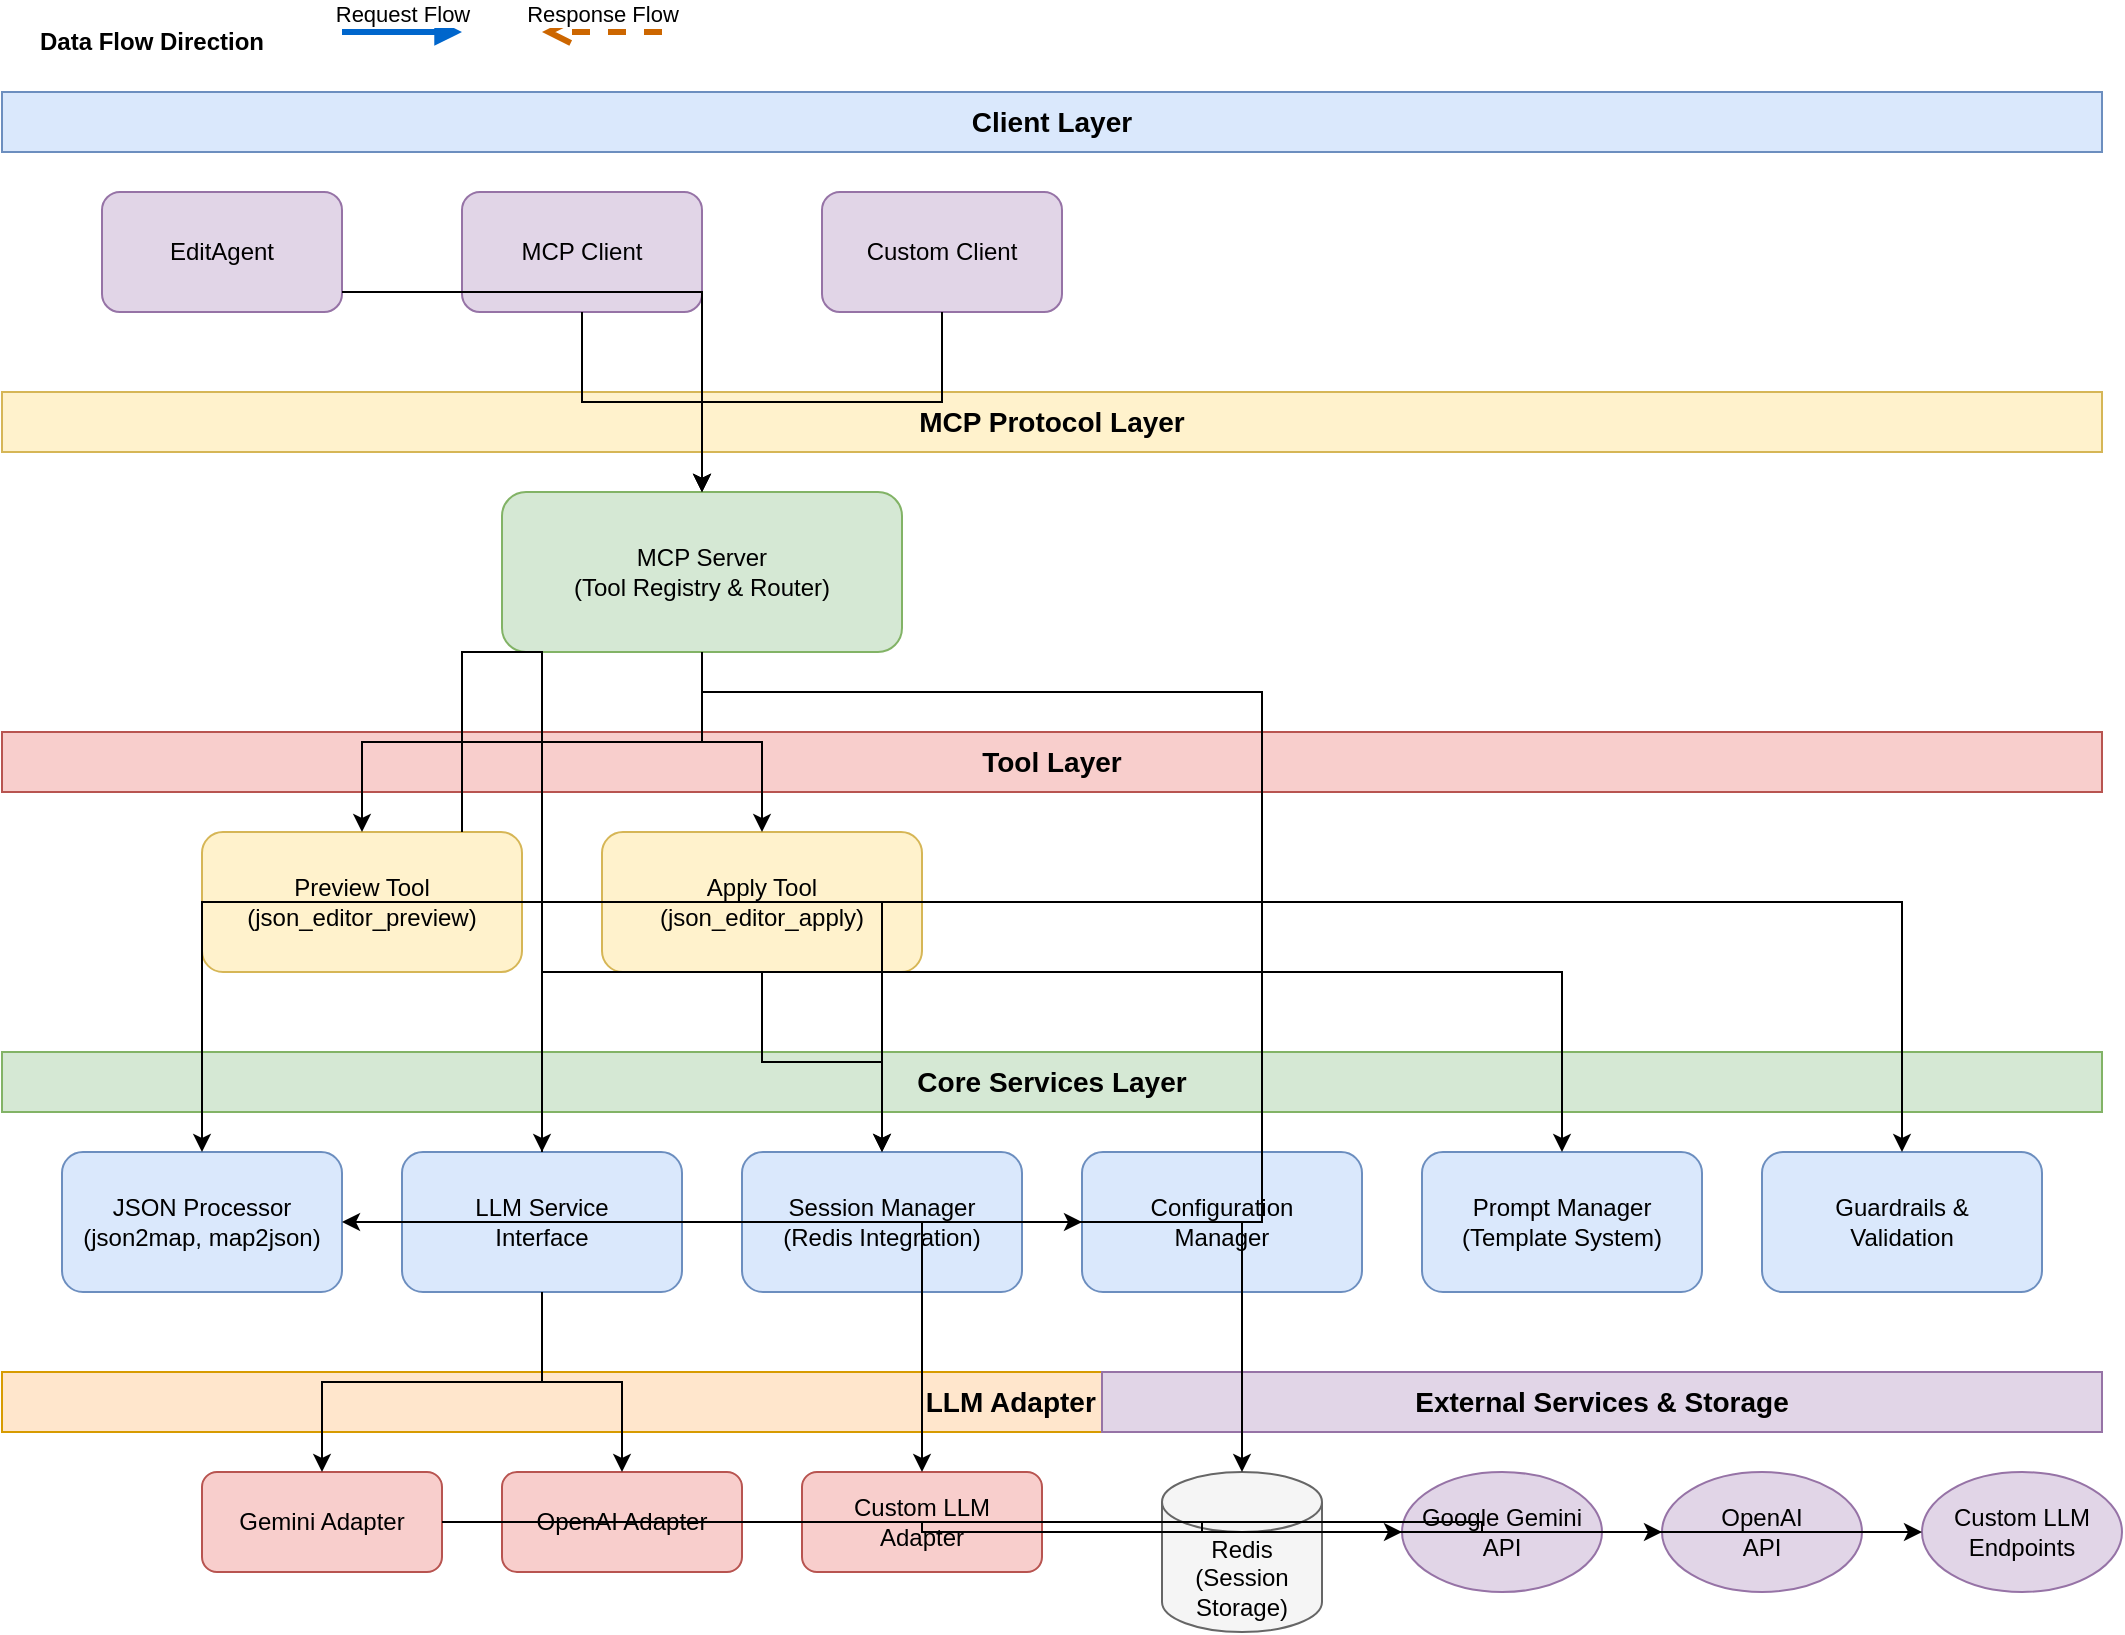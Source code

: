 <mxfile>
    <diagram name="Complete System Architecture" id="system-arch">
        <mxGraphModel dx="1153" dy="662" grid="1" gridSize="10" guides="1" tooltips="1" connect="1" arrows="1" fold="1" page="1" pageScale="1" pageWidth="1169" pageHeight="827" math="0" shadow="0">
            <root>
                <mxCell id="0"/>
                <mxCell id="1" parent="0"/>
                <mxCell id="client-layer" value="Client Layer" style="rounded=0;whiteSpace=wrap;html=1;fillColor=#dae8fc;strokeColor=#6c8ebf;fontStyle=1;fontSize=14;" vertex="1" parent="1">
                    <mxGeometry x="50" y="50" width="1050" height="30" as="geometry"/>
                </mxCell>
                <mxCell id="editagent" value="EditAgent" style="rounded=1;whiteSpace=wrap;html=1;fillColor=#e1d5e7;strokeColor=#9673a6;" vertex="1" parent="1">
                    <mxGeometry x="100" y="100" width="120" height="60" as="geometry"/>
                </mxCell>
                <mxCell id="apply-tool" value="Apply Tool&#xa;(json_editor_apply)" style="rounded=1;whiteSpace=wrap;html=1;fillColor=#fff2cc;strokeColor=#d6b656;" parent="1" vertex="1">
                    <mxGeometry x="350" y="420" width="160" height="70" as="geometry"/>
                </mxCell>
                <mxCell id="mcp-client" value="MCP Client" style="rounded=1;whiteSpace=wrap;html=1;fillColor=#e1d5e7;strokeColor=#9673a6;" vertex="1" parent="1">
                    <mxGeometry x="280" y="100" width="120" height="60" as="geometry"/>
                </mxCell>
                <mxCell id="services-layer" value="Core Services Layer" style="rounded=0;whiteSpace=wrap;html=1;fillColor=#d5e8d4;strokeColor=#82b366;fontStyle=1;fontSize=14;" vertex="1" parent="1">
                    <mxGeometry x="50" y="530" width="1050" height="30" as="geometry"/>
                </mxCell>
                <mxCell id="custom-client" value="Custom Client" style="rounded=1;whiteSpace=wrap;html=1;fillColor=#e1d5e7;strokeColor=#9673a6;" vertex="1" parent="1">
                    <mxGeometry x="460" y="100" width="120" height="60" as="geometry"/>
                </mxCell>
                <mxCell id="json-processor" value="JSON Processor&#xa;(json2map, map2json)" style="rounded=1;whiteSpace=wrap;html=1;fillColor=#dae8fc;strokeColor=#6c8ebf;" parent="1" vertex="1">
                    <mxGeometry x="80" y="580" width="140" height="70" as="geometry"/>
                </mxCell>
                <mxCell id="protocol-layer" value="MCP Protocol Layer" style="rounded=0;whiteSpace=wrap;html=1;fillColor=#fff2cc;strokeColor=#d6b656;fontStyle=1;fontSize=14;" vertex="1" parent="1">
                    <mxGeometry x="50" y="200" width="1050" height="30" as="geometry"/>
                </mxCell>
                <mxCell id="llm-interface" value="LLM Service&#xa;Interface" style="rounded=1;whiteSpace=wrap;html=1;fillColor=#dae8fc;strokeColor=#6c8ebf;" parent="1" vertex="1">
                    <mxGeometry x="250" y="580" width="140" height="70" as="geometry"/>
                </mxCell>
                <mxCell id="mcp-server" value="MCP Server&#xa;(Tool Registry &amp; Router)" style="rounded=1;whiteSpace=wrap;html=1;fillColor=#d5e8d4;strokeColor=#82b366;" vertex="1" parent="1">
                    <mxGeometry x="300" y="250" width="200" height="80" as="geometry"/>
                </mxCell>
                <mxCell id="session-manager" value="Session Manager&#xa;(Redis Integration)" style="rounded=1;whiteSpace=wrap;html=1;fillColor=#dae8fc;strokeColor=#6c8ebf;" parent="1" vertex="1">
                    <mxGeometry x="420" y="580" width="140" height="70" as="geometry"/>
                </mxCell>
                <mxCell id="tool-layer" value="Tool Layer" style="rounded=0;whiteSpace=wrap;html=1;fillColor=#f8cecc;strokeColor=#b85450;fontStyle=1;fontSize=14;" vertex="1" parent="1">
                    <mxGeometry x="50" y="370" width="1050" height="30" as="geometry"/>
                </mxCell>
                <mxCell id="config-manager" value="Configuration&#xa;Manager" style="rounded=1;whiteSpace=wrap;html=1;fillColor=#dae8fc;strokeColor=#6c8ebf;" parent="1" vertex="1">
                    <mxGeometry x="590" y="580" width="140" height="70" as="geometry"/>
                </mxCell>
                <mxCell id="preview-tool" value="Preview Tool&#xa;(json_editor_preview)" style="rounded=1;whiteSpace=wrap;html=1;fillColor=#fff2cc;strokeColor=#d6b656;" parent="1" vertex="1">
                    <mxGeometry x="150" y="420" width="160" height="70" as="geometry"/>
                </mxCell>
                <mxCell id="prompt-manager" value="Prompt Manager&#xa;(Template System)" style="rounded=1;whiteSpace=wrap;html=1;fillColor=#dae8fc;strokeColor=#6c8ebf;" vertex="1" parent="1">
                    <mxGeometry x="760" y="580" width="140" height="70" as="geometry"/>
                </mxCell>
                <mxCell id="guardrails" value="Guardrails &amp;&#xa;Validation" style="rounded=1;whiteSpace=wrap;html=1;fillColor=#dae8fc;strokeColor=#6c8ebf;" vertex="1" parent="1">
                    <mxGeometry x="930" y="580" width="140" height="70" as="geometry"/>
                </mxCell>
                <mxCell id="adapter-layer" value="LLM Adapter Layer" style="rounded=0;whiteSpace=wrap;html=1;fillColor=#ffe6cc;strokeColor=#d79b00;fontStyle=1;fontSize=14;" vertex="1" parent="1">
                    <mxGeometry x="50" y="690" width="1050" height="30" as="geometry"/>
                </mxCell>
                <mxCell id="gemini-adapter" value="Gemini Adapter" style="rounded=1;whiteSpace=wrap;html=1;fillColor=#f8cecc;strokeColor=#b85450;" parent="1" vertex="1">
                    <mxGeometry x="150" y="740" width="120" height="50" as="geometry"/>
                </mxCell>
                <mxCell id="openai-adapter" value="OpenAI Adapter" style="rounded=1;whiteSpace=wrap;html=1;fillColor=#f8cecc;strokeColor=#b85450;" parent="1" vertex="1">
                    <mxGeometry x="300" y="740" width="120" height="50" as="geometry"/>
                </mxCell>
                <mxCell id="custom-adapter" value="Custom LLM&#xa;Adapter" style="rounded=1;whiteSpace=wrap;html=1;fillColor=#f8cecc;strokeColor=#b85450;" parent="1" vertex="1">
                    <mxGeometry x="450" y="740" width="120" height="50" as="geometry"/>
                </mxCell>
                <mxCell id="external-layer" value="External Services &amp; Storage" style="rounded=0;whiteSpace=wrap;html=1;fillColor=#e1d5e7;strokeColor=#9673a6;fontStyle=1;fontSize=14;" vertex="1" parent="1">
                    <mxGeometry x="600" y="690" width="500" height="30" as="geometry"/>
                </mxCell>
                <mxCell id="redis" value="Redis&#xa;(Session Storage)" style="shape=cylinder3;whiteSpace=wrap;html=1;boundedLbl=1;backgroundOutline=1;size=15;fillColor=#f5f5f5;strokeColor=#666666;" parent="1" vertex="1">
                    <mxGeometry x="630" y="740" width="80" height="80" as="geometry"/>
                </mxCell>
                <mxCell id="gemini-api" value="Google Gemini&#xa;API" style="ellipse;whiteSpace=wrap;html=1;fillColor=#e1d5e7;strokeColor=#9673a6;" vertex="1" parent="1">
                    <mxGeometry x="750" y="740" width="100" height="60" as="geometry"/>
                </mxCell>
                <mxCell id="openai-api" value="OpenAI&#xa;API" style="ellipse;whiteSpace=wrap;html=1;fillColor=#e1d5e7;strokeColor=#9673a6;" vertex="1" parent="1">
                    <mxGeometry x="880" y="740" width="100" height="60" as="geometry"/>
                </mxCell>
                <mxCell id="custom-llm" value="Custom LLM&#xa;Endpoints" style="ellipse;whiteSpace=wrap;html=1;fillColor=#e1d5e7;strokeColor=#9673a6;" vertex="1" parent="1">
                    <mxGeometry x="1010" y="740" width="100" height="60" as="geometry"/>
                </mxCell>
                <mxCell id="conn1" style="edgeStyle=orthogonalEdgeStyle;rounded=0;orthogonalLoop=1;jettySize=auto;html=1;" parent="1" source="editagent" target="mcp-server" edge="1">
                    <mxGeometry relative="1" as="geometry">
                        <Array as="points">
                            <mxPoint x="400" y="150"/>
                        </Array>
                    </mxGeometry>
                </mxCell>
                <mxCell id="conn2" style="edgeStyle=orthogonalEdgeStyle;rounded=0;orthogonalLoop=1;jettySize=auto;html=1;" parent="1" source="mcp-client" target="mcp-server" edge="1">
                    <mxGeometry relative="1" as="geometry"/>
                </mxCell>
                <mxCell id="conn3" style="edgeStyle=orthogonalEdgeStyle;rounded=0;orthogonalLoop=1;jettySize=auto;html=1;" parent="1" source="custom-client" target="mcp-server" edge="1">
                    <mxGeometry relative="1" as="geometry"/>
                </mxCell>
                <mxCell id="conn4" style="edgeStyle=orthogonalEdgeStyle;rounded=0;orthogonalLoop=1;jettySize=auto;html=1;" parent="1" source="mcp-server" target="preview-tool" edge="1">
                    <mxGeometry relative="1" as="geometry"/>
                </mxCell>
                <mxCell id="conn5" style="edgeStyle=orthogonalEdgeStyle;rounded=0;orthogonalLoop=1;jettySize=auto;html=1;" parent="1" source="mcp-server" target="apply-tool" edge="1">
                    <mxGeometry relative="1" as="geometry"/>
                </mxCell>
                <mxCell id="conn6" style="edgeStyle=orthogonalEdgeStyle;rounded=0;orthogonalLoop=1;jettySize=auto;html=1;" parent="1" target="json-processor" edge="1">
                    <mxGeometry relative="1" as="geometry">
                        <mxPoint x="400" y="350" as="sourcePoint"/>
                        <mxPoint x="680" y="400" as="targetPoint"/>
                        <Array as="points">
                            <mxPoint x="400" y="350"/>
                            <mxPoint x="680" y="350"/>
                        </Array>
                    </mxGeometry>
                </mxCell>
                <mxCell id="conn7" style="edgeStyle=orthogonalEdgeStyle;rounded=0;orthogonalLoop=1;jettySize=auto;html=1;" parent="1" source="preview-tool" target="llm-interface" edge="1">
                    <mxGeometry relative="1" as="geometry">
                        <mxPoint x="680" y="330" as="sourcePoint"/>
                        <mxPoint x="280" y="400" as="targetPoint"/>
                        <Array as="points">
                            <mxPoint x="280" y="330"/>
                        </Array>
                    </mxGeometry>
                </mxCell>
                <mxCell id="conn8" style="edgeStyle=orthogonalEdgeStyle;rounded=0;orthogonalLoop=1;jettySize=auto;html=1;" parent="1" source="preview-tool" target="session-manager" edge="1">
                    <mxGeometry relative="1" as="geometry"/>
                </mxCell>
                <mxCell id="conn9" style="edgeStyle=orthogonalEdgeStyle;rounded=0;orthogonalLoop=1;jettySize=auto;html=1;" parent="1" source="apply-tool" target="json-processor" edge="1">
                    <mxGeometry relative="1" as="geometry"/>
                </mxCell>
                <mxCell id="conn10" style="edgeStyle=orthogonalEdgeStyle;rounded=0;orthogonalLoop=1;jettySize=auto;html=1;" parent="1" source="apply-tool" target="session-manager" edge="1">
                    <mxGeometry relative="1" as="geometry"/>
                </mxCell>
                <mxCell id="conn11" style="edgeStyle=orthogonalEdgeStyle;rounded=0;orthogonalLoop=1;jettySize=auto;html=1;" parent="1" source="llm-interface" target="config-manager" edge="1">
                    <mxGeometry relative="1" as="geometry"/>
                </mxCell>
                <mxCell id="conn12" style="edgeStyle=orthogonalEdgeStyle;rounded=0;orthogonalLoop=1;jettySize=auto;html=1;" parent="1" source="llm-interface" target="prompt-manager" edge="1">
                    <mxGeometry relative="1" as="geometry">
                        <Array as="points">
                            <mxPoint x="710" y="490"/>
                            <mxPoint x="710" y="490"/>
                        </Array>
                    </mxGeometry>
                </mxCell>
                <mxCell id="conn13" style="edgeStyle=orthogonalEdgeStyle;rounded=0;orthogonalLoop=1;jettySize=auto;html=1;" parent="1" source="preview-tool" target="guardrails" edge="1">
                    <mxGeometry relative="1" as="geometry"/>
                </mxCell>
                <mxCell id="conn14" style="edgeStyle=orthogonalEdgeStyle;rounded=0;orthogonalLoop=1;jettySize=auto;html=1;" parent="1" source="llm-interface" target="gemini-adapter" edge="1">
                    <mxGeometry relative="1" as="geometry"/>
                </mxCell>
                <mxCell id="conn15" style="edgeStyle=orthogonalEdgeStyle;rounded=0;orthogonalLoop=1;jettySize=auto;html=1;" parent="1" source="llm-interface" target="openai-adapter" edge="1">
                    <mxGeometry relative="1" as="geometry"/>
                </mxCell>
                <mxCell id="conn16" style="edgeStyle=orthogonalEdgeStyle;rounded=0;orthogonalLoop=1;jettySize=auto;html=1;" edge="1" parent="1" source="llm-interface" target="custom-adapter">
                    <mxGeometry relative="1" as="geometry"/>
                </mxCell>
                <mxCell id="conn17" style="edgeStyle=orthogonalEdgeStyle;rounded=0;orthogonalLoop=1;jettySize=auto;html=1;" edge="1" parent="1" source="session-manager" target="redis">
                    <mxGeometry relative="1" as="geometry"/>
                </mxCell>
                <mxCell id="conn18" style="edgeStyle=orthogonalEdgeStyle;rounded=0;orthogonalLoop=1;jettySize=auto;html=1;" edge="1" parent="1" source="gemini-adapter" target="gemini-api">
                    <mxGeometry relative="1" as="geometry"/>
                </mxCell>
                <mxCell id="conn19" style="edgeStyle=orthogonalEdgeStyle;rounded=0;orthogonalLoop=1;jettySize=auto;html=1;" edge="1" parent="1" source="openai-adapter" target="openai-api">
                    <mxGeometry relative="1" as="geometry"/>
                </mxCell>
                <mxCell id="conn20" style="edgeStyle=orthogonalEdgeStyle;rounded=0;orthogonalLoop=1;jettySize=auto;html=1;" edge="1" parent="1" source="custom-adapter" target="custom-llm">
                    <mxGeometry relative="1" as="geometry"/>
                </mxCell>
                <mxCell id="data-flow-label" value="Data Flow Direction" style="text;html=1;strokeColor=none;fillColor=none;align=center;verticalAlign=middle;whiteSpace=wrap;rounded=0;fontStyle=1;fontSize=12;" vertex="1" parent="1">
                    <mxGeometry x="50" y="10" width="150" height="30" as="geometry"/>
                </mxCell>
                <mxCell id="request-arrow" value="Request Flow" style="html=1;verticalAlign=bottom;endArrow=block;edgeStyle=elbowEdgeStyle;elbow=vertical;curved=0;rounded=0;strokeColor=#0066cc;strokeWidth=3;" edge="1" parent="1">
                    <mxGeometry relative="1" as="geometry">
                        <mxPoint x="220" y="20" as="sourcePoint"/>
                        <mxPoint x="280" y="20" as="targetPoint"/>
                    </mxGeometry>
                </mxCell>
                <mxCell id="response-arrow" value="Response Flow" style="html=1;verticalAlign=bottom;endArrow=open;dashed=1;endSize=8;edgeStyle=elbowEdgeStyle;elbow=vertical;curved=0;rounded=0;strokeColor=#cc6600;strokeWidth=3;" edge="1" parent="1">
                    <mxGeometry relative="1" as="geometry">
                        <mxPoint x="380" y="20" as="sourcePoint"/>
                        <mxPoint x="320" y="20" as="targetPoint"/>
                    </mxGeometry>
                </mxCell>
            </root>
        </mxGraphModel>
    </diagram>
    <diagram name="Data Flow Architecture" id="data-flow-arch">
        <mxGraphModel dx="1422" dy="794" grid="1" gridSize="10" guides="1" tooltips="1" connect="1" arrows="1" fold="1" page="1" pageScale="1" pageWidth="1169" pageHeight="827" math="0" shadow="0">
            <root>
                <mxCell id="0"/>
                <mxCell id="1" parent="0"/>
                <!-- Input Stage -->
                <mxCell id="input-stage" value="Input Stage" style="rounded=0;whiteSpace=wrap;html=1;fillColor=#dae8fc;strokeColor=#6c8ebf;fontStyle=1;fontSize=14;" vertex="1" parent="1">
                    <mxGeometry x="50" y="50" width="1050" height="30" as="geometry"/>
                </mxCell>
                <mxCell id="json-input" value="JSON Document" style="rounded=1;whiteSpace=wrap;html=1;fillColor=#e1d5e7;strokeColor=#9673a6;" vertex="1" parent="1">
                    <mxGeometry x="100" y="100" width="120" height="60" as="geometry"/>
                </mxCell>
                <mxCell id="instruction-input" value="Natural Language&#xa;Instruction" style="rounded=1;whiteSpace=wrap;html=1;fillColor=#e1d5e7;strokeColor=#9673a6;" vertex="1" parent="1">
                    <mxGeometry x="280" y="100" width="120" height="60" as="geometry"/>
                </mxCell>
                <!-- Processing Stage -->
                <mxCell id="processing-stage" value="Processing Stage" style="rounded=0;whiteSpace=wrap;html=1;fillColor=#fff2cc;strokeColor=#d6b656;fontStyle=1;fontSize=14;" vertex="1" parent="1">
                    <mxGeometry x="50" y="200" width="1050" height="30" as="geometry"/>
                </mxCell>
                <mxCell id="validation" value="Input Validation&#xa;&amp; Guardrails" style="rounded=1;whiteSpace=wrap;html=1;fillColor=#f8cecc;strokeColor=#b85450;" vertex="1" parent="1">
                    <mxGeometry x="100" y="250" width="120" height="60" as="geometry"/>
                </mxCell>
                <mxCell id="json-parse" value="JSON Parser&#xa;(json2map)" style="rounded=1;whiteSpace=wrap;html=1;fillColor=#d5e8d4;strokeColor=#82b366;" vertex="1" parent="1">
                    <mxGeometry x="280" y="250" width="120" height="60" as="geometry"/>
                </mxCell>
                <mxCell id="map-format" value="Map Format&#xa;[{id, path, value}]" style="rounded=1;whiteSpace=wrap;html=1;fillColor=#ffe6cc;strokeColor=#d79b00;" vertex="1" parent="1">
                    <mxGeometry x="460" y="250" width="140" height="60" as="geometry"/>
                </mxCell>
                <!-- Analysis Stage -->
                <mxCell id="analysis-stage" value="Analysis Stage" style="rounded=0;whiteSpace=wrap;html=1;fillColor=#d5e8d4;strokeColor=#82b366;fontStyle=1;fontSize=14;" vertex="1" parent="1">
                    <mxGeometry x="50" y="350" width="1050" height="30" as="geometry"/>
                </mxCell>
                <mxCell id="prompt-build" value="Prompt Building&#xa;&amp; Templating" style="rounded=1;whiteSpace=wrap;html=1;fillColor=#dae8fc;strokeColor=#6c8ebf;" vertex="1" parent="1">
                    <mxGeometry x="100" y="400" width="120" height="60" as="geometry"/>
                </mxCell>
                <mxCell id="llm-analysis" value="LLM Analysis&#xa;&amp; Processing" style="rounded=1;whiteSpace=wrap;html=1;fillColor=#f8cecc;strokeColor=#b85450;" vertex="1" parent="1">
                    <mxGeometry x="280" y="400" width="120" height="60" as="geometry"/>
                </mxCell>
                <mxCell id="change-extraction" value="Change Extraction&#xa;&amp; Validation" style="rounded=1;whiteSpace=wrap;html=1;fillColor=#e1d5e7;strokeColor=#9673a6;" vertex="1" parent="1">
                    <mxGeometry x="460" y="400" width="120" height="60" as="geometry"/>
                </mxCell>
                <!-- Session Stage -->
                <mxCell id="session-stage" value="Session Management Stage" style="rounded=0;whiteSpace=wrap;html=1;fillColor=#ffe6cc;strokeColor=#d79b00;fontStyle=1;fontSize=14;" vertex="1" parent="1">
                    <mxGeometry x="50" y="500" width="1050" height="30" as="geometry"/>
                </mxCell>
                <mxCell id="session-create" value="Session Creation&#xa;&amp; Storage" style="rounded=1;whiteSpace=wrap;html=1;fillColor=#fff2cc;strokeColor=#d6b656;" vertex="1" parent="1">
                    <mxGeometry x="100" y="550" width="120" height="60" as="geometry"/>
                </mxCell>
                <mxCell id="redis-store" value="Redis Storage&#xa;(Session Data)" style="shape=cylinder3;whiteSpace=wrap;html=1;boundedLbl=1;backgroundOutline=1;size=15;fillColor=#f5f5f5;strokeColor=#666666;" vertex="1" parent="1">
                    <mxGeometry x="280" y="540" width="80" height="80" as="geometry"/>
                </mxCell>
                <mxCell id="preview-response" value="Preview Response&#xa;Generation" style="rounded=1;whiteSpace=wrap;html=1;fillColor=#d5e8d4;strokeColor=#82b366;" vertex="1" parent="1">
                    <mxGeometry x="420" y="550" width="120" height="60" as="geometry"/>
                </mxCell>
                <!-- Apply Stage -->
                <mxCell id="apply-stage" value="Apply Stage" style="rounded=0;whiteSpace=wrap;html=1;fillColor=#f8cecc;strokeColor=#b85450;fontStyle=1;fontSize=14;" vertex="1" parent="1">
                    <mxGeometry x="50" y="650" width="1050" height="30" as="geometry"/>
                </mxCell>
                <mxCell id="session-retrieve" value="Session Retrieval&#xa;&amp; Validation" style="rounded=1;whiteSpace=wrap;html=1;fillColor=#fff2cc;strokeColor=#d6b656;" vertex="1" parent="1">
                    <mxGeometry x="100" y="700" width="120" height="60" as="geometry"/>
                </mxCell>
                <mxCell id="change-apply" value="Change Application&#xa;(map2json)" style="rounded=1;whiteSpace=wrap;html=1;fillColor=#d5e8d4;strokeColor=#82b366;" vertex="1" parent="1">
                    <mxGeometry x="280" y="700" width="120" height="60" as="geometry"/>
                </mxCell>
                <mxCell id="final-output" value="Modified JSON&#xa;Document" style="rounded=1;whiteSpace=wrap;html=1;fillColor=#e1d5e7;strokeColor=#9673a6;" vertex="1" parent="1">
                    <mxGeometry x="460" y="700" width="120" height="60" as="geometry"/>
                </mxCell>
                <!-- Flow Arrows -->
                <mxCell id="flow1" style="edgeStyle=orthogonalEdgeStyle;rounded=0;orthogonalLoop=1;jettySize=auto;html=1;strokeWidth=2;strokeColor=#0066cc;" edge="1" parent="1" source="json-input" target="validation">
                    <mxGeometry relative="1" as="geometry"/>
                </mxCell>
                <mxCell id="flow2" style="edgeStyle=orthogonalEdgeStyle;rounded=0;orthogonalLoop=1;jettySize=auto;html=1;strokeWidth=2;strokeColor=#0066cc;" edge="1" parent="1" source="instruction-input" target="validation">
                    <mxGeometry relative="1" as="geometry"/>
                </mxCell>
                <mxCell id="flow3" style="edgeStyle=orthogonalEdgeStyle;rounded=0;orthogonalLoop=1;jettySize=auto;html=1;strokeWidth=2;strokeColor=#0066cc;" edge="1" parent="1" source="validation" target="json-parse">
                    <mxGeometry relative="1" as="geometry"/>
                </mxCell>
                <mxCell id="flow4" style="edgeStyle=orthogonalEdgeStyle;rounded=0;orthogonalLoop=1;jettySize=auto;html=1;strokeWidth=2;strokeColor=#0066cc;" edge="1" parent="1" source="json-parse" target="map-format">
                    <mxGeometry relative="1" as="geometry"/>
                </mxCell>
                <mxCell id="flow5" style="edgeStyle=orthogonalEdgeStyle;rounded=0;orthogonalLoop=1;jettySize=auto;html=1;strokeWidth=2;strokeColor=#0066cc;" edge="1" parent="1" source="map-format" target="prompt-build">
                    <mxGeometry relative="1" as="geometry"/>
                </mxCell>
                <mxCell id="flow6" style="edgeStyle=orthogonalEdgeStyle;rounded=0;orthogonalLoop=1;jettySize=auto;html=1;strokeWidth=2;strokeColor=#0066cc;" edge="1" parent="1" source="prompt-build" target="llm-analysis">
                    <mxGeometry relative="1" as="geometry"/>
                </mxCell>
                <mxCell id="flow7" style="edgeStyle=orthogonalEdgeStyle;rounded=0;orthogonalLoop=1;jettySize=auto;html=1;strokeWidth=2;strokeColor=#0066cc;" edge="1" parent="1" source="llm-analysis" target="change-extraction">
                    <mxGeometry relative="1" as="geometry"/>
                </mxCell>
                <mxCell id="flow8" style="edgeStyle=orthogonalEdgeStyle;rounded=0;orthogonalLoop=1;jettySize=auto;html=1;strokeWidth=2;strokeColor=#0066cc;" edge="1" parent="1" source="change-extraction" target="session-create">
                    <mxGeometry relative="1" as="geometry"/>
                </mxCell>
                <mxCell id="flow9" style="edgeStyle=orthogonalEdgeStyle;rounded=0;orthogonalLoop=1;jettySize=auto;html=1;strokeWidth=2;strokeColor=#0066cc;" edge="1" parent="1" source="session-create" target="redis-store">
                    <mxGeometry relative="1" as="geometry"/>
                </mxCell>
                <mxCell id="flow10" style="edgeStyle=orthogonalEdgeStyle;rounded=0;orthogonalLoop=1;jettySize=auto;html=1;strokeWidth=2;strokeColor=#0066cc;" edge="1" parent="1" source="session-create" target="preview-response">
                    <mxGeometry relative="1" as="geometry"/>
                </mxCell>
                <mxCell id="flow11" style="edgeStyle=orthogonalEdgeStyle;rounded=0;orthogonalLoop=1;jettySize=auto;html=1;strokeWidth=2;strokeColor=#cc6600;" edge="1" parent="1" source="redis-store" target="session-retrieve">
                    <mxGeometry relative="1" as="geometry"/>
                </mxCell>
                <mxCell id="flow12" style="edgeStyle=orthogonalEdgeStyle;rounded=0;orthogonalLoop=1;jettySize=auto;html=1;strokeWidth=2;strokeColor=#cc6600;" edge="1" parent="1" source="session-retrieve" target="change-apply">
                    <mxGeometry relative="1" as="geometry"/>
                </mxCell>
                <mxCell id="flow13" style="edgeStyle=orthogonalEdgeStyle;rounded=0;orthogonalLoop=1;jettySize=auto;html=1;strokeWidth=2;strokeColor=#cc6600;" edge="1" parent="1" source="change-apply" target="final-output">
                    <mxGeometry relative="1" as="geometry"/>
                </mxCell>
                <!-- Phase Labels -->
                <mxCell id="preview-phase" value="PREVIEW PHASE" style="text;html=1;strokeColor=none;fillColor=#cce5ff;align=center;verticalAlign=middle;whiteSpace=wrap;rounded=1;fontStyle=1;fontSize=16;" vertex="1" parent="1">
                    <mxGeometry x="650" y="350" width="150" height="40" as="geometry"/>
                </mxCell>
                <mxCell id="apply-phase" value="APPLY PHASE" style="text;html=1;strokeColor=none;fillColor=#ffcccc;align=center;verticalAlign=middle;whiteSpace=wrap;rounded=1;fontStyle=1;fontSize=16;" vertex="1" parent="1">
                    <mxGeometry x="650" y="700" width="150" height="40" as="geometry"/>
                </mxCell>
                <!-- Legend -->
                <mxCell id="legend" value="Legend" style="rounded=0;whiteSpace=wrap;html=1;fillColor=#f5f5f5;strokeColor=#666666;fontStyle=1;fontSize=12;" vertex="1" parent="1">
                    <mxGeometry x="850" y="100" width="200" height="20" as="geometry"/>
                </mxCell>
                <mxCell id="legend-preview" value="Preview Flow" style="html=1;verticalAlign=bottom;endArrow=block;edgeStyle=elbowEdgeStyle;elbow=vertical;curved=0;rounded=0;strokeColor=#0066cc;strokeWidth=3;" edge="1" parent="1">
                    <mxGeometry relative="1" as="geometry">
                        <mxPoint x="870" y="140" as="sourcePoint"/>
                        <mxPoint x="920" y="140" as="targetPoint"/>
                    </mxGeometry>
                </mxCell>
                <mxCell id="legend-apply" value="Apply Flow" style="html=1;verticalAlign=bottom;endArrow=block;edgeStyle=elbowEdgeStyle;elbow=vertical;curved=0;rounded=0;strokeColor=#cc6600;strokeWidth=3;" edge="1" parent="1">
                    <mxGeometry relative="1" as="geometry">
                        <mxPoint x="870" y="160" as="sourcePoint"/>
                        <mxPoint x="920" y="160" as="targetPoint"/>
                    </mxGeometry>
                </mxCell>
            </root>
        </mxGraphModel>
    </diagram>
</mxfile>